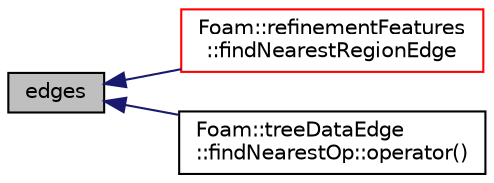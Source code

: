 digraph "edges"
{
  bgcolor="transparent";
  edge [fontname="Helvetica",fontsize="10",labelfontname="Helvetica",labelfontsize="10"];
  node [fontname="Helvetica",fontsize="10",shape=record];
  rankdir="LR";
  Node1 [label="edges",height=0.2,width=0.4,color="black", fillcolor="grey75", style="filled", fontcolor="black"];
  Node1 -> Node2 [dir="back",color="midnightblue",fontsize="10",style="solid",fontname="Helvetica"];
  Node2 [label="Foam::refinementFeatures\l::findNearestRegionEdge",height=0.2,width=0.4,color="red",URL="$a02159.html#a3c1594dfe7daf51065b42d9a71f2305d",tooltip="Find nearest point on nearest region edge. Sets: "];
  Node1 -> Node3 [dir="back",color="midnightblue",fontsize="10",style="solid",fontname="Helvetica"];
  Node3 [label="Foam::treeDataEdge\l::findNearestOp::operator()",height=0.2,width=0.4,color="black",URL="$a00817.html#a729f81361ac2cf97bbda7e0282e7e8cb"];
}
